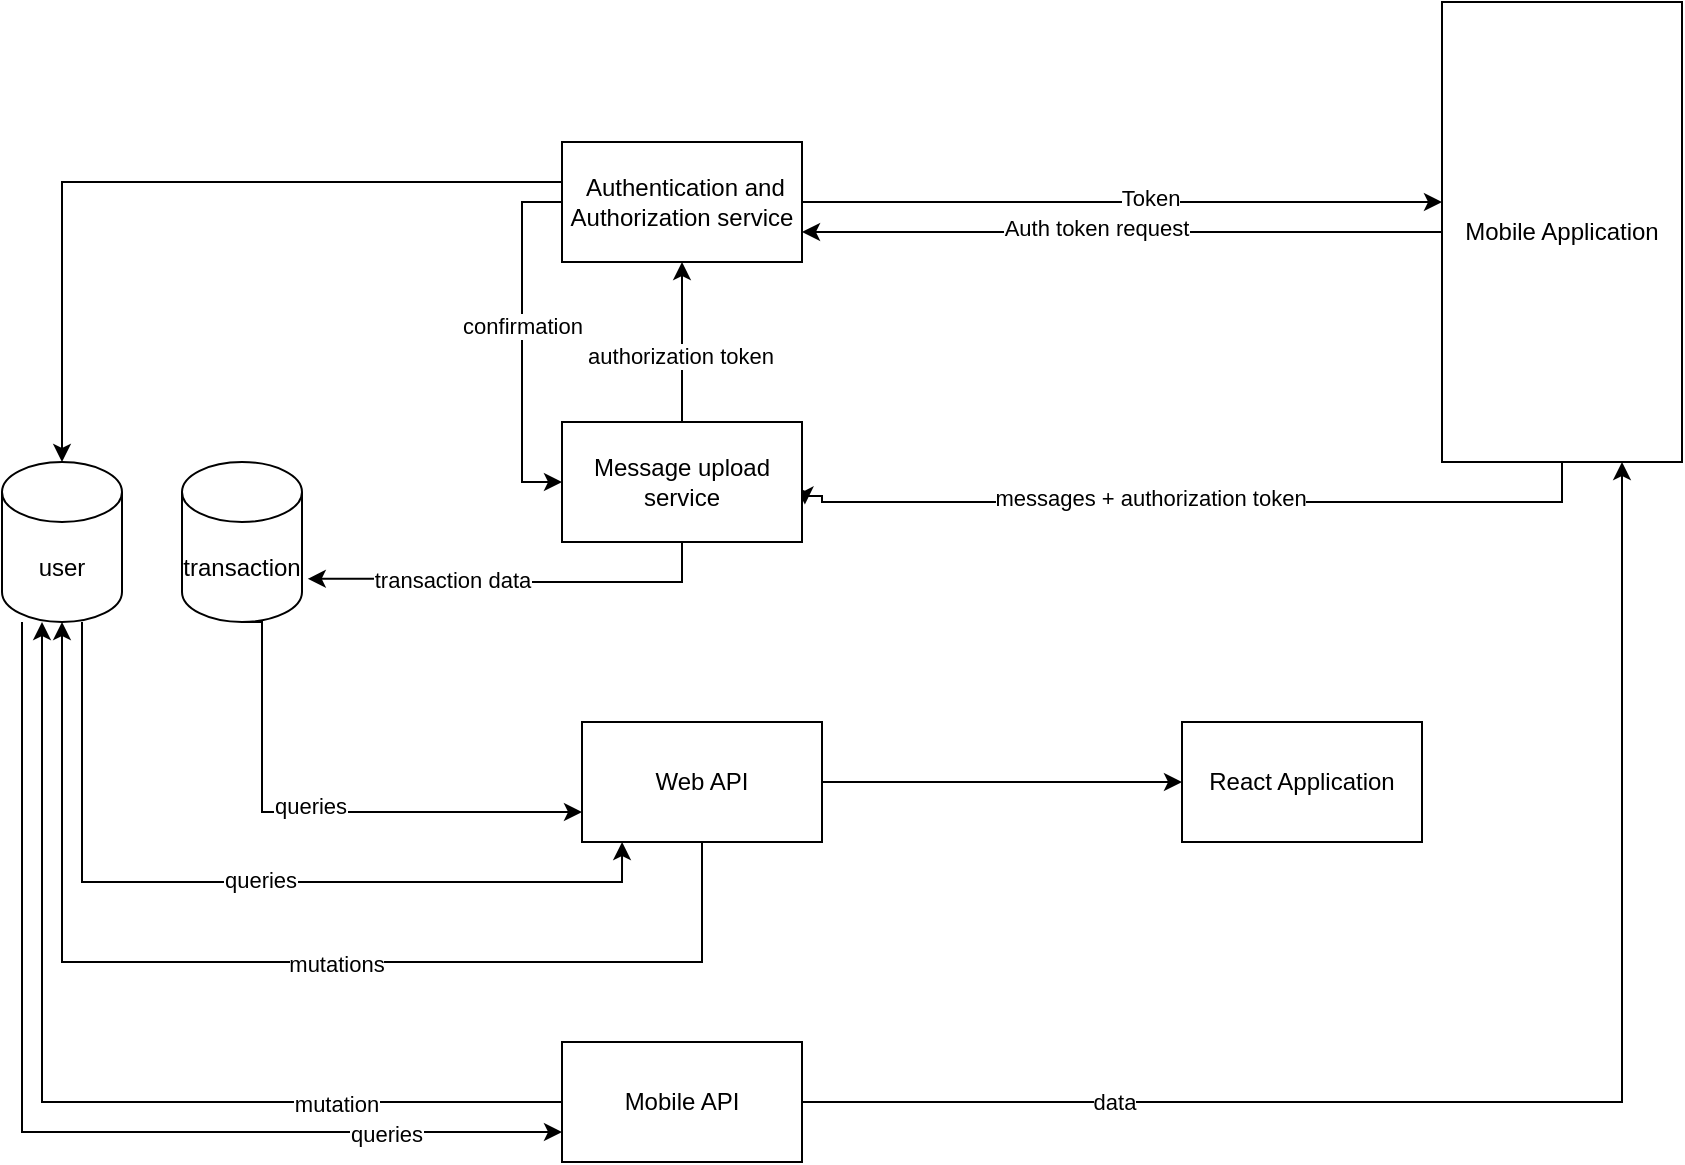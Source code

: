 <mxfile version="20.2.7" type="github">
  <diagram id="jcJcA7cQ4BSM7aTr6nIa" name="Page-1">
    <mxGraphModel dx="2178" dy="864" grid="1" gridSize="10" guides="1" tooltips="1" connect="1" arrows="1" fold="1" page="1" pageScale="1" pageWidth="827" pageHeight="1169" math="0" shadow="0">
      <root>
        <mxCell id="0" />
        <mxCell id="1" parent="0" />
        <mxCell id="egxkzBGei7gcssGLEZHz-5" style="edgeStyle=orthogonalEdgeStyle;rounded=0;orthogonalLoop=1;jettySize=auto;html=1;entryX=1.012;entryY=0.688;entryDx=0;entryDy=0;entryPerimeter=0;" parent="1" source="egxkzBGei7gcssGLEZHz-1" target="egxkzBGei7gcssGLEZHz-4" edge="1">
          <mxGeometry relative="1" as="geometry">
            <Array as="points">
              <mxPoint x="630" y="300" />
              <mxPoint x="260" y="300" />
              <mxPoint x="260" y="297" />
              <mxPoint x="251" y="297" />
            </Array>
          </mxGeometry>
        </mxCell>
        <mxCell id="egxkzBGei7gcssGLEZHz-6" value="messages + authorization token" style="edgeLabel;html=1;align=center;verticalAlign=middle;resizable=0;points=[];" parent="egxkzBGei7gcssGLEZHz-5" vertex="1" connectable="0">
          <mxGeometry x="0.117" y="-2" relative="1" as="geometry">
            <mxPoint as="offset" />
          </mxGeometry>
        </mxCell>
        <mxCell id="egxkzBGei7gcssGLEZHz-11" style="edgeStyle=orthogonalEdgeStyle;rounded=0;orthogonalLoop=1;jettySize=auto;html=1;entryX=1;entryY=0.75;entryDx=0;entryDy=0;" parent="1" source="egxkzBGei7gcssGLEZHz-1" target="egxkzBGei7gcssGLEZHz-2" edge="1">
          <mxGeometry relative="1" as="geometry" />
        </mxCell>
        <mxCell id="egxkzBGei7gcssGLEZHz-12" value="Auth token request" style="edgeLabel;html=1;align=center;verticalAlign=middle;resizable=0;points=[];" parent="egxkzBGei7gcssGLEZHz-11" vertex="1" connectable="0">
          <mxGeometry x="0.08" y="-2" relative="1" as="geometry">
            <mxPoint as="offset" />
          </mxGeometry>
        </mxCell>
        <mxCell id="egxkzBGei7gcssGLEZHz-1" value="Mobile Application" style="rounded=0;whiteSpace=wrap;html=1;" parent="1" vertex="1">
          <mxGeometry x="570" y="50" width="120" height="230" as="geometry" />
        </mxCell>
        <mxCell id="egxkzBGei7gcssGLEZHz-3" style="edgeStyle=orthogonalEdgeStyle;rounded=0;orthogonalLoop=1;jettySize=auto;html=1;" parent="1" source="egxkzBGei7gcssGLEZHz-2" edge="1">
          <mxGeometry relative="1" as="geometry">
            <mxPoint x="570" y="150" as="targetPoint" />
          </mxGeometry>
        </mxCell>
        <mxCell id="TBqBDTFrTMysvdwHC7Un-1" value="Token" style="edgeLabel;html=1;align=center;verticalAlign=middle;resizable=0;points=[];" vertex="1" connectable="0" parent="egxkzBGei7gcssGLEZHz-3">
          <mxGeometry x="0.087" y="3" relative="1" as="geometry">
            <mxPoint as="offset" />
          </mxGeometry>
        </mxCell>
        <mxCell id="egxkzBGei7gcssGLEZHz-9" style="edgeStyle=orthogonalEdgeStyle;rounded=0;orthogonalLoop=1;jettySize=auto;html=1;entryX=0;entryY=0.5;entryDx=0;entryDy=0;" parent="1" source="egxkzBGei7gcssGLEZHz-2" target="egxkzBGei7gcssGLEZHz-4" edge="1">
          <mxGeometry relative="1" as="geometry">
            <Array as="points">
              <mxPoint x="110" y="150" />
              <mxPoint x="110" y="290" />
            </Array>
          </mxGeometry>
        </mxCell>
        <mxCell id="egxkzBGei7gcssGLEZHz-10" value="confirmation" style="edgeLabel;html=1;align=center;verticalAlign=middle;resizable=0;points=[];" parent="egxkzBGei7gcssGLEZHz-9" vertex="1" connectable="0">
          <mxGeometry x="-0.097" relative="1" as="geometry">
            <mxPoint as="offset" />
          </mxGeometry>
        </mxCell>
        <mxCell id="TBqBDTFrTMysvdwHC7Un-19" style="edgeStyle=orthogonalEdgeStyle;rounded=0;orthogonalLoop=1;jettySize=auto;html=1;entryX=0.5;entryY=0;entryDx=0;entryDy=0;entryPerimeter=0;" edge="1" parent="1" source="egxkzBGei7gcssGLEZHz-2" target="TBqBDTFrTMysvdwHC7Un-5">
          <mxGeometry relative="1" as="geometry">
            <Array as="points">
              <mxPoint x="-120" y="140" />
            </Array>
          </mxGeometry>
        </mxCell>
        <mxCell id="egxkzBGei7gcssGLEZHz-2" value="&amp;nbsp;Authentication and Authorization service" style="rounded=0;whiteSpace=wrap;html=1;" parent="1" vertex="1">
          <mxGeometry x="130" y="120" width="120" height="60" as="geometry" />
        </mxCell>
        <mxCell id="egxkzBGei7gcssGLEZHz-7" style="edgeStyle=orthogonalEdgeStyle;rounded=0;orthogonalLoop=1;jettySize=auto;html=1;entryX=0.5;entryY=1;entryDx=0;entryDy=0;" parent="1" source="egxkzBGei7gcssGLEZHz-4" target="egxkzBGei7gcssGLEZHz-2" edge="1">
          <mxGeometry relative="1" as="geometry" />
        </mxCell>
        <mxCell id="egxkzBGei7gcssGLEZHz-8" value="authorization token" style="edgeLabel;html=1;align=center;verticalAlign=middle;resizable=0;points=[];" parent="egxkzBGei7gcssGLEZHz-7" vertex="1" connectable="0">
          <mxGeometry x="-0.163" y="1" relative="1" as="geometry">
            <mxPoint as="offset" />
          </mxGeometry>
        </mxCell>
        <mxCell id="egxkzBGei7gcssGLEZHz-14" style="edgeStyle=orthogonalEdgeStyle;rounded=0;orthogonalLoop=1;jettySize=auto;html=1;entryX=1.048;entryY=0.73;entryDx=0;entryDy=0;entryPerimeter=0;" parent="1" source="egxkzBGei7gcssGLEZHz-4" target="egxkzBGei7gcssGLEZHz-13" edge="1">
          <mxGeometry relative="1" as="geometry">
            <Array as="points">
              <mxPoint x="190" y="340" />
              <mxPoint x="105" y="340" />
              <mxPoint x="105" y="338" />
            </Array>
          </mxGeometry>
        </mxCell>
        <mxCell id="egxkzBGei7gcssGLEZHz-15" value="transaction data" style="edgeLabel;html=1;align=center;verticalAlign=middle;resizable=0;points=[];" parent="egxkzBGei7gcssGLEZHz-14" vertex="1" connectable="0">
          <mxGeometry x="0.309" relative="1" as="geometry">
            <mxPoint as="offset" />
          </mxGeometry>
        </mxCell>
        <mxCell id="egxkzBGei7gcssGLEZHz-4" value="Message upload service" style="rounded=0;whiteSpace=wrap;html=1;" parent="1" vertex="1">
          <mxGeometry x="130" y="260" width="120" height="60" as="geometry" />
        </mxCell>
        <mxCell id="TBqBDTFrTMysvdwHC7Un-3" style="edgeStyle=orthogonalEdgeStyle;rounded=0;orthogonalLoop=1;jettySize=auto;html=1;entryX=0;entryY=0.75;entryDx=0;entryDy=0;exitX=0.5;exitY=1;exitDx=0;exitDy=0;exitPerimeter=0;" edge="1" parent="1" source="egxkzBGei7gcssGLEZHz-13" target="TBqBDTFrTMysvdwHC7Un-2">
          <mxGeometry relative="1" as="geometry">
            <Array as="points">
              <mxPoint x="-20" y="360" />
              <mxPoint x="-20" y="455" />
            </Array>
          </mxGeometry>
        </mxCell>
        <mxCell id="TBqBDTFrTMysvdwHC7Un-4" value="queries" style="edgeLabel;html=1;align=center;verticalAlign=middle;resizable=0;points=[];" vertex="1" connectable="0" parent="TBqBDTFrTMysvdwHC7Un-3">
          <mxGeometry x="-0.03" y="3" relative="1" as="geometry">
            <mxPoint as="offset" />
          </mxGeometry>
        </mxCell>
        <mxCell id="egxkzBGei7gcssGLEZHz-13" value="transaction" style="shape=cylinder3;whiteSpace=wrap;html=1;boundedLbl=1;backgroundOutline=1;size=15;" parent="1" vertex="1">
          <mxGeometry x="-60" y="280" width="60" height="80" as="geometry" />
        </mxCell>
        <mxCell id="TBqBDTFrTMysvdwHC7Un-8" style="edgeStyle=orthogonalEdgeStyle;rounded=0;orthogonalLoop=1;jettySize=auto;html=1;" edge="1" parent="1" source="TBqBDTFrTMysvdwHC7Un-2" target="TBqBDTFrTMysvdwHC7Un-5">
          <mxGeometry relative="1" as="geometry">
            <Array as="points">
              <mxPoint x="200" y="530" />
              <mxPoint x="-120" y="530" />
            </Array>
          </mxGeometry>
        </mxCell>
        <mxCell id="TBqBDTFrTMysvdwHC7Un-9" value="mutations" style="edgeLabel;html=1;align=center;verticalAlign=middle;resizable=0;points=[];" vertex="1" connectable="0" parent="TBqBDTFrTMysvdwHC7Un-8">
          <mxGeometry x="-0.115" y="1" relative="1" as="geometry">
            <mxPoint as="offset" />
          </mxGeometry>
        </mxCell>
        <mxCell id="TBqBDTFrTMysvdwHC7Un-18" style="edgeStyle=orthogonalEdgeStyle;rounded=0;orthogonalLoop=1;jettySize=auto;html=1;entryX=0;entryY=0.5;entryDx=0;entryDy=0;" edge="1" parent="1" source="TBqBDTFrTMysvdwHC7Un-2" target="TBqBDTFrTMysvdwHC7Un-17">
          <mxGeometry relative="1" as="geometry" />
        </mxCell>
        <mxCell id="TBqBDTFrTMysvdwHC7Un-2" value="Web API" style="rounded=0;whiteSpace=wrap;html=1;" vertex="1" parent="1">
          <mxGeometry x="140" y="410" width="120" height="60" as="geometry" />
        </mxCell>
        <mxCell id="TBqBDTFrTMysvdwHC7Un-6" style="edgeStyle=orthogonalEdgeStyle;rounded=0;orthogonalLoop=1;jettySize=auto;html=1;entryX=0.167;entryY=1;entryDx=0;entryDy=0;entryPerimeter=0;" edge="1" parent="1" source="TBqBDTFrTMysvdwHC7Un-5" target="TBqBDTFrTMysvdwHC7Un-2">
          <mxGeometry relative="1" as="geometry">
            <Array as="points">
              <mxPoint x="-110" y="490" />
              <mxPoint x="160" y="490" />
            </Array>
          </mxGeometry>
        </mxCell>
        <mxCell id="TBqBDTFrTMysvdwHC7Un-7" value="queries" style="edgeLabel;html=1;align=center;verticalAlign=middle;resizable=0;points=[];" vertex="1" connectable="0" parent="TBqBDTFrTMysvdwHC7Un-6">
          <mxGeometry x="0.04" y="1" relative="1" as="geometry">
            <mxPoint as="offset" />
          </mxGeometry>
        </mxCell>
        <mxCell id="TBqBDTFrTMysvdwHC7Un-15" style="edgeStyle=orthogonalEdgeStyle;rounded=0;orthogonalLoop=1;jettySize=auto;html=1;entryX=0;entryY=0.75;entryDx=0;entryDy=0;" edge="1" parent="1" source="TBqBDTFrTMysvdwHC7Un-5" target="TBqBDTFrTMysvdwHC7Un-10">
          <mxGeometry relative="1" as="geometry">
            <Array as="points">
              <mxPoint x="-140" y="615" />
            </Array>
          </mxGeometry>
        </mxCell>
        <mxCell id="TBqBDTFrTMysvdwHC7Un-16" value="queries" style="edgeLabel;html=1;align=center;verticalAlign=middle;resizable=0;points=[];" vertex="1" connectable="0" parent="TBqBDTFrTMysvdwHC7Un-15">
          <mxGeometry x="0.664" y="-1" relative="1" as="geometry">
            <mxPoint as="offset" />
          </mxGeometry>
        </mxCell>
        <mxCell id="TBqBDTFrTMysvdwHC7Un-5" value="user" style="shape=cylinder3;whiteSpace=wrap;html=1;boundedLbl=1;backgroundOutline=1;size=15;" vertex="1" parent="1">
          <mxGeometry x="-150" y="280" width="60" height="80" as="geometry" />
        </mxCell>
        <mxCell id="TBqBDTFrTMysvdwHC7Un-11" style="edgeStyle=orthogonalEdgeStyle;rounded=0;orthogonalLoop=1;jettySize=auto;html=1;entryX=0.75;entryY=1;entryDx=0;entryDy=0;" edge="1" parent="1" source="TBqBDTFrTMysvdwHC7Un-10" target="egxkzBGei7gcssGLEZHz-1">
          <mxGeometry relative="1" as="geometry" />
        </mxCell>
        <mxCell id="TBqBDTFrTMysvdwHC7Un-12" value="data" style="edgeLabel;html=1;align=center;verticalAlign=middle;resizable=0;points=[];" vertex="1" connectable="0" parent="TBqBDTFrTMysvdwHC7Un-11">
          <mxGeometry x="-0.573" relative="1" as="geometry">
            <mxPoint as="offset" />
          </mxGeometry>
        </mxCell>
        <mxCell id="TBqBDTFrTMysvdwHC7Un-13" style="edgeStyle=orthogonalEdgeStyle;rounded=0;orthogonalLoop=1;jettySize=auto;html=1;" edge="1" parent="1" source="TBqBDTFrTMysvdwHC7Un-10" target="TBqBDTFrTMysvdwHC7Un-5">
          <mxGeometry relative="1" as="geometry">
            <Array as="points">
              <mxPoint x="-130" y="600" />
            </Array>
          </mxGeometry>
        </mxCell>
        <mxCell id="TBqBDTFrTMysvdwHC7Un-14" value="mutation" style="edgeLabel;html=1;align=center;verticalAlign=middle;resizable=0;points=[];" vertex="1" connectable="0" parent="TBqBDTFrTMysvdwHC7Un-13">
          <mxGeometry x="-0.547" y="1" relative="1" as="geometry">
            <mxPoint as="offset" />
          </mxGeometry>
        </mxCell>
        <mxCell id="TBqBDTFrTMysvdwHC7Un-10" value="Mobile API" style="rounded=0;whiteSpace=wrap;html=1;" vertex="1" parent="1">
          <mxGeometry x="130" y="570" width="120" height="60" as="geometry" />
        </mxCell>
        <mxCell id="TBqBDTFrTMysvdwHC7Un-17" value="React Application" style="rounded=0;whiteSpace=wrap;html=1;" vertex="1" parent="1">
          <mxGeometry x="440" y="410" width="120" height="60" as="geometry" />
        </mxCell>
      </root>
    </mxGraphModel>
  </diagram>
</mxfile>
